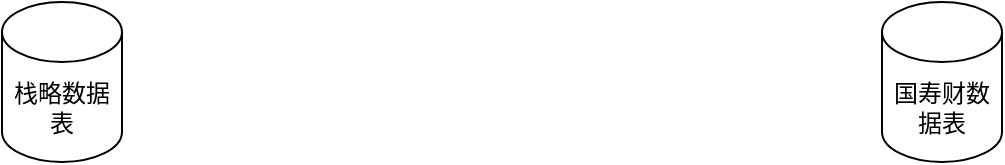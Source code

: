 <mxfile version="23.1.7" type="github">
  <diagram name="Page-1" id="YQmtVraagnZSc3_D-Kwj">
    <mxGraphModel dx="2074" dy="1146" grid="1" gridSize="10" guides="1" tooltips="1" connect="1" arrows="1" fold="1" page="1" pageScale="1" pageWidth="850" pageHeight="1100" math="0" shadow="0">
      <root>
        <mxCell id="0" />
        <mxCell id="1" parent="0" />
        <mxCell id="ui-gBSpvC0rERq12B2-C-1" value="栈略数据表" style="shape=cylinder3;whiteSpace=wrap;html=1;boundedLbl=1;backgroundOutline=1;size=15;" vertex="1" parent="1">
          <mxGeometry x="90" y="170" width="60" height="80" as="geometry" />
        </mxCell>
        <mxCell id="ui-gBSpvC0rERq12B2-C-2" value="国寿财数据表" style="shape=cylinder3;whiteSpace=wrap;html=1;boundedLbl=1;backgroundOutline=1;size=15;" vertex="1" parent="1">
          <mxGeometry x="530" y="170" width="60" height="80" as="geometry" />
        </mxCell>
      </root>
    </mxGraphModel>
  </diagram>
</mxfile>
